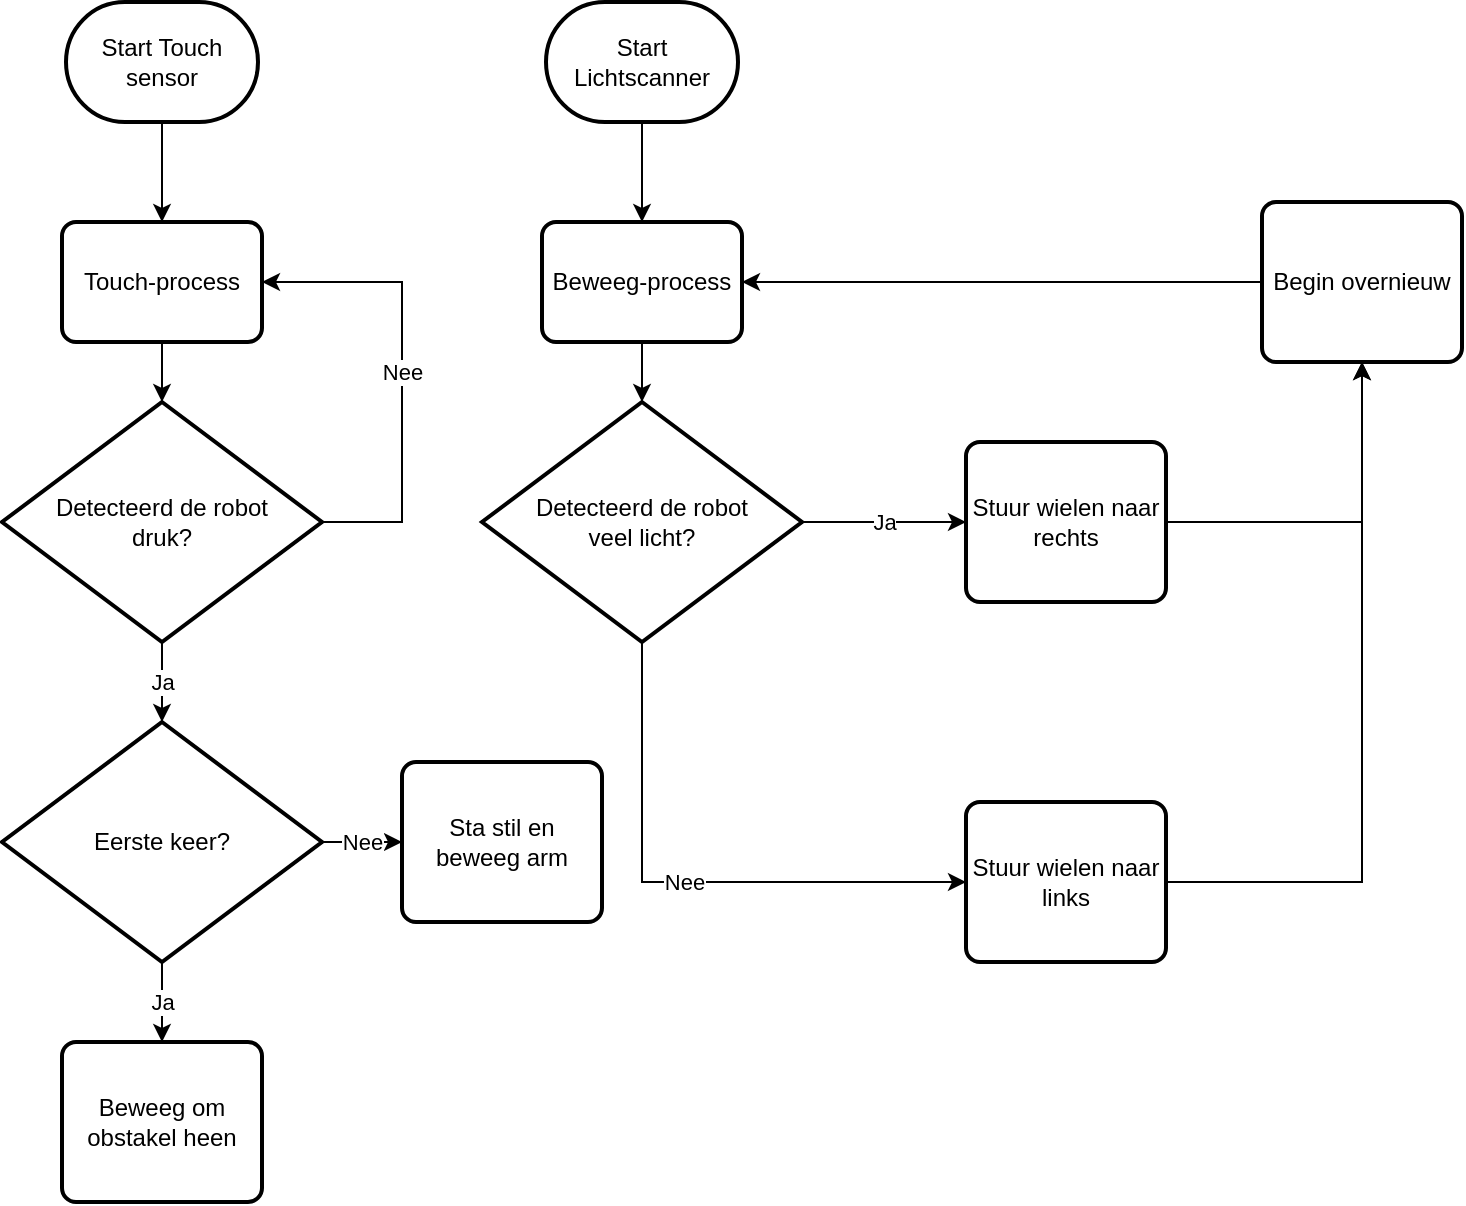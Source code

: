 <mxfile version="15.8.7" type="device"><diagram id="sdV28UkPcvq27d0FkbSH" name="Pagina-1"><mxGraphModel dx="1038" dy="649" grid="1" gridSize="10" guides="1" tooltips="1" connect="1" arrows="1" fold="1" page="1" pageScale="1" pageWidth="827" pageHeight="1169" math="0" shadow="0"><root><mxCell id="0"/><mxCell id="1" parent="0"/><mxCell id="zj7ZXHu1aovK2ikAyOry-17" style="edgeStyle=orthogonalEdgeStyle;rounded=0;orthogonalLoop=1;jettySize=auto;html=1;exitX=0.5;exitY=1;exitDx=0;exitDy=0;exitPerimeter=0;entryX=0.5;entryY=0;entryDx=0;entryDy=0;" parent="1" source="NqC0A1465eqyfvxuWy-S-1" target="zj7ZXHu1aovK2ikAyOry-16" edge="1"><mxGeometry relative="1" as="geometry"/></mxCell><mxCell id="NqC0A1465eqyfvxuWy-S-1" value="Start Lichtscanner" style="strokeWidth=2;html=1;shape=mxgraph.flowchart.terminator;whiteSpace=wrap;" parent="1" vertex="1"><mxGeometry x="312" y="40" width="96" height="60" as="geometry"/></mxCell><mxCell id="zj7ZXHu1aovK2ikAyOry-5" value="Ja" style="edgeStyle=orthogonalEdgeStyle;rounded=0;orthogonalLoop=1;jettySize=auto;html=1;exitX=1;exitY=0.5;exitDx=0;exitDy=0;exitPerimeter=0;" parent="1" source="zj7ZXHu1aovK2ikAyOry-2" target="zj7ZXHu1aovK2ikAyOry-4" edge="1"><mxGeometry relative="1" as="geometry"><Array as="points"><mxPoint x="482" y="300"/><mxPoint x="482" y="300"/></Array></mxGeometry></mxCell><mxCell id="zj7ZXHu1aovK2ikAyOry-12" value="Nee" style="edgeStyle=orthogonalEdgeStyle;rounded=0;orthogonalLoop=1;jettySize=auto;html=1;exitX=0.5;exitY=1;exitDx=0;exitDy=0;exitPerimeter=0;entryX=0;entryY=0.5;entryDx=0;entryDy=0;" parent="1" source="zj7ZXHu1aovK2ikAyOry-2" target="zj7ZXHu1aovK2ikAyOry-13" edge="1"><mxGeometry relative="1" as="geometry"><mxPoint x="360" y="420" as="targetPoint"/></mxGeometry></mxCell><mxCell id="zj7ZXHu1aovK2ikAyOry-2" value="Detecteerd de robot &lt;br&gt;veel licht?" style="strokeWidth=2;html=1;shape=mxgraph.flowchart.decision;whiteSpace=wrap;" parent="1" vertex="1"><mxGeometry x="280" y="240" width="160" height="120" as="geometry"/></mxCell><mxCell id="zj7ZXHu1aovK2ikAyOry-7" style="edgeStyle=orthogonalEdgeStyle;rounded=0;orthogonalLoop=1;jettySize=auto;html=1;entryX=0.5;entryY=1;entryDx=0;entryDy=0;" parent="1" source="zj7ZXHu1aovK2ikAyOry-4" target="zj7ZXHu1aovK2ikAyOry-6" edge="1"><mxGeometry relative="1" as="geometry"/></mxCell><mxCell id="zj7ZXHu1aovK2ikAyOry-4" value="Stuur wielen naar rechts" style="rounded=1;whiteSpace=wrap;html=1;absoluteArcSize=1;arcSize=14;strokeWidth=2;" parent="1" vertex="1"><mxGeometry x="522" y="260" width="100" height="80" as="geometry"/></mxCell><mxCell id="zj7ZXHu1aovK2ikAyOry-18" style="edgeStyle=orthogonalEdgeStyle;rounded=0;orthogonalLoop=1;jettySize=auto;html=1;entryX=1;entryY=0.5;entryDx=0;entryDy=0;" parent="1" source="zj7ZXHu1aovK2ikAyOry-6" target="zj7ZXHu1aovK2ikAyOry-16" edge="1"><mxGeometry relative="1" as="geometry"><mxPoint x="450" y="180" as="targetPoint"/></mxGeometry></mxCell><mxCell id="zj7ZXHu1aovK2ikAyOry-6" value="Begin overnieuw" style="rounded=1;whiteSpace=wrap;html=1;absoluteArcSize=1;arcSize=14;strokeWidth=2;" parent="1" vertex="1"><mxGeometry x="670" y="140" width="100" height="80" as="geometry"/></mxCell><mxCell id="zj7ZXHu1aovK2ikAyOry-15" style="edgeStyle=orthogonalEdgeStyle;rounded=0;orthogonalLoop=1;jettySize=auto;html=1;exitX=1;exitY=0.5;exitDx=0;exitDy=0;entryX=0.5;entryY=1;entryDx=0;entryDy=0;" parent="1" source="zj7ZXHu1aovK2ikAyOry-13" target="zj7ZXHu1aovK2ikAyOry-6" edge="1"><mxGeometry relative="1" as="geometry"/></mxCell><mxCell id="zj7ZXHu1aovK2ikAyOry-13" value="Stuur wielen naar links" style="rounded=1;whiteSpace=wrap;html=1;absoluteArcSize=1;arcSize=14;strokeWidth=2;" parent="1" vertex="1"><mxGeometry x="522" y="440" width="100" height="80" as="geometry"/></mxCell><mxCell id="zj7ZXHu1aovK2ikAyOry-19" style="edgeStyle=orthogonalEdgeStyle;rounded=0;orthogonalLoop=1;jettySize=auto;html=1;exitX=0.5;exitY=1;exitDx=0;exitDy=0;entryX=0.5;entryY=0;entryDx=0;entryDy=0;entryPerimeter=0;" parent="1" source="zj7ZXHu1aovK2ikAyOry-16" target="zj7ZXHu1aovK2ikAyOry-2" edge="1"><mxGeometry relative="1" as="geometry"/></mxCell><mxCell id="zj7ZXHu1aovK2ikAyOry-16" value="Beweeg-process" style="rounded=1;whiteSpace=wrap;html=1;absoluteArcSize=1;arcSize=14;strokeWidth=2;" parent="1" vertex="1"><mxGeometry x="310" y="150" width="100" height="60" as="geometry"/></mxCell><mxCell id="3PenVCU9p8wUtr-6Tdi3-3" style="edgeStyle=orthogonalEdgeStyle;rounded=0;orthogonalLoop=1;jettySize=auto;html=1;entryX=0.5;entryY=0;entryDx=0;entryDy=0;" parent="1" source="3PenVCU9p8wUtr-6Tdi3-1" target="3PenVCU9p8wUtr-6Tdi3-2" edge="1"><mxGeometry relative="1" as="geometry"/></mxCell><mxCell id="3PenVCU9p8wUtr-6Tdi3-1" value="Start Touch sensor" style="strokeWidth=2;html=1;shape=mxgraph.flowchart.terminator;whiteSpace=wrap;" parent="1" vertex="1"><mxGeometry x="72" y="40" width="96" height="60" as="geometry"/></mxCell><mxCell id="3PenVCU9p8wUtr-6Tdi3-5" style="edgeStyle=orthogonalEdgeStyle;rounded=0;orthogonalLoop=1;jettySize=auto;html=1;" parent="1" source="3PenVCU9p8wUtr-6Tdi3-2" target="3PenVCU9p8wUtr-6Tdi3-4" edge="1"><mxGeometry relative="1" as="geometry"/></mxCell><mxCell id="3PenVCU9p8wUtr-6Tdi3-2" value="Touch-process" style="rounded=1;whiteSpace=wrap;html=1;absoluteArcSize=1;arcSize=14;strokeWidth=2;" parent="1" vertex="1"><mxGeometry x="70" y="150" width="100" height="60" as="geometry"/></mxCell><mxCell id="3PenVCU9p8wUtr-6Tdi3-6" value="Nee" style="edgeStyle=orthogonalEdgeStyle;rounded=0;orthogonalLoop=1;jettySize=auto;html=1;entryX=1;entryY=0.5;entryDx=0;entryDy=0;exitX=1;exitY=0.5;exitDx=0;exitDy=0;exitPerimeter=0;" parent="1" source="3PenVCU9p8wUtr-6Tdi3-4" target="3PenVCU9p8wUtr-6Tdi3-2" edge="1"><mxGeometry relative="1" as="geometry"><mxPoint x="230" y="200" as="targetPoint"/><Array as="points"><mxPoint x="240" y="300"/><mxPoint x="240" y="180"/></Array></mxGeometry></mxCell><mxCell id="3PenVCU9p8wUtr-6Tdi3-8" value="Ja" style="edgeStyle=orthogonalEdgeStyle;rounded=0;orthogonalLoop=1;jettySize=auto;html=1;exitX=0.5;exitY=1;exitDx=0;exitDy=0;exitPerimeter=0;entryX=0.5;entryY=0;entryDx=0;entryDy=0;entryPerimeter=0;" parent="1" source="3PenVCU9p8wUtr-6Tdi3-4" target="vJGlKtvSixJRP1qg3jss-1" edge="1"><mxGeometry relative="1" as="geometry"><mxPoint x="120" y="390" as="targetPoint"/></mxGeometry></mxCell><mxCell id="3PenVCU9p8wUtr-6Tdi3-4" value="Detecteerd de robot &lt;br&gt;druk?" style="strokeWidth=2;html=1;shape=mxgraph.flowchart.decision;whiteSpace=wrap;" parent="1" vertex="1"><mxGeometry x="40" y="240" width="160" height="120" as="geometry"/></mxCell><mxCell id="3PenVCU9p8wUtr-6Tdi3-7" value="Sta stil en beweeg arm" style="rounded=1;whiteSpace=wrap;html=1;absoluteArcSize=1;arcSize=14;strokeWidth=2;" parent="1" vertex="1"><mxGeometry x="240" y="420" width="100" height="80" as="geometry"/></mxCell><mxCell id="3PenVCU9p8wUtr-6Tdi3-9" value="Beweeg om obstakel heen" style="rounded=1;whiteSpace=wrap;html=1;absoluteArcSize=1;arcSize=14;strokeWidth=2;" parent="1" vertex="1"><mxGeometry x="70" y="560" width="100" height="80" as="geometry"/></mxCell><mxCell id="vJGlKtvSixJRP1qg3jss-2" value="Ja" style="edgeStyle=orthogonalEdgeStyle;rounded=0;orthogonalLoop=1;jettySize=auto;html=1;entryX=0.5;entryY=0;entryDx=0;entryDy=0;" edge="1" parent="1" source="vJGlKtvSixJRP1qg3jss-1" target="3PenVCU9p8wUtr-6Tdi3-9"><mxGeometry relative="1" as="geometry"/></mxCell><mxCell id="vJGlKtvSixJRP1qg3jss-3" value="Nee" style="edgeStyle=orthogonalEdgeStyle;rounded=0;orthogonalLoop=1;jettySize=auto;html=1;exitX=1;exitY=0.5;exitDx=0;exitDy=0;exitPerimeter=0;entryX=0;entryY=0.5;entryDx=0;entryDy=0;" edge="1" parent="1" source="vJGlKtvSixJRP1qg3jss-1" target="3PenVCU9p8wUtr-6Tdi3-7"><mxGeometry relative="1" as="geometry"/></mxCell><mxCell id="vJGlKtvSixJRP1qg3jss-1" value="Eerste keer?" style="strokeWidth=2;html=1;shape=mxgraph.flowchart.decision;whiteSpace=wrap;" vertex="1" parent="1"><mxGeometry x="40" y="400" width="160" height="120" as="geometry"/></mxCell></root></mxGraphModel></diagram></mxfile>